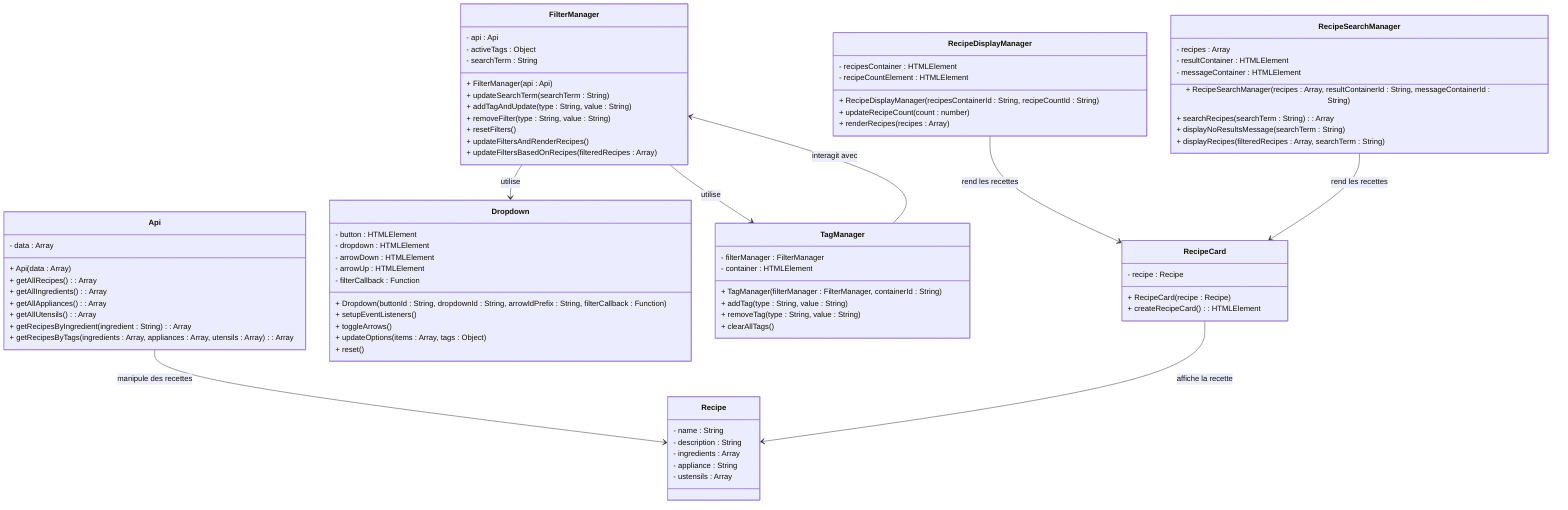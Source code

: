 classDiagram
    class Api {
        - data : Array
        + Api(data : Array)
        + getAllRecipes() : Array
        + getAllIngredients() : Array
        + getAllAppliances() : Array
        + getAllUtensils() : Array
        + getRecipesByIngredient(ingredient : String) : Array
        + getRecipesByTags(ingredients : Array, appliances : Array, utensils : Array) : Array
    }

    class Recipe {
        - name : String
        - description : String
        - ingredients : Array
        - appliance : String
        - ustensils : Array
    }

    class RecipeDisplayManager {
        - recipesContainer : HTMLElement
        - recipeCountElement : HTMLElement
        + RecipeDisplayManager(recipesContainerId : String, recipeCountId : String)
        + updateRecipeCount(count : number)
        + renderRecipes(recipes : Array)
    }

    class RecipeSearchManager {
        - recipes : Array
        - resultContainer : HTMLElement
        - messageContainer : HTMLElement
        + RecipeSearchManager(recipes : Array, resultContainerId : String, messageContainerId : String)
        + searchRecipes(searchTerm : String) : Array
        + displayNoResultsMessage(searchTerm : String)
        + displayRecipes(filteredRecipes : Array, searchTerm : String)
    }

    class FilterManager {
        - api : Api
        - activeTags : Object
        - searchTerm : String
        + FilterManager(api : Api)
        + updateSearchTerm(searchTerm : String)
        + addTagAndUpdate(type : String, value : String)
        + removeFilter(type : String, value : String)
        + resetFilters()
        + updateFiltersAndRenderRecipes()
        + updateFiltersBasedOnRecipes(filteredRecipes : Array)
    }

    class TagManager {
        - filterManager : FilterManager
        - container : HTMLElement
        + TagManager(filterManager : FilterManager, containerId : String)
        + addTag(type : String, value : String)
        + removeTag(type : String, value : String)
        + clearAllTags()
    }

    class RecipeCard {
        - recipe : Recipe
        + RecipeCard(recipe : Recipe)
        + createRecipeCard() : HTMLElement
    }

    class Dropdown {
        - button : HTMLElement
        - dropdown : HTMLElement
        - arrowDown : HTMLElement
        - arrowUp : HTMLElement
        - filterCallback : Function
        + Dropdown(buttonId : String, dropdownId : String, arrowIdPrefix : String, filterCallback : Function)
        + setupEventListeners()
        + toggleArrows()
        + updateOptions(items : Array, tags : Object)
        + reset()
    }

    Api --> Recipe : manipule des recettes
    RecipeDisplayManager --> RecipeCard : rend les recettes
    RecipeSearchManager --> RecipeCard : rend les recettes
    FilterManager --> Dropdown : utilise
    FilterManager --> TagManager : utilise
    TagManager --> FilterManager : interagit avec
    RecipeCard --> Recipe : affiche la recette